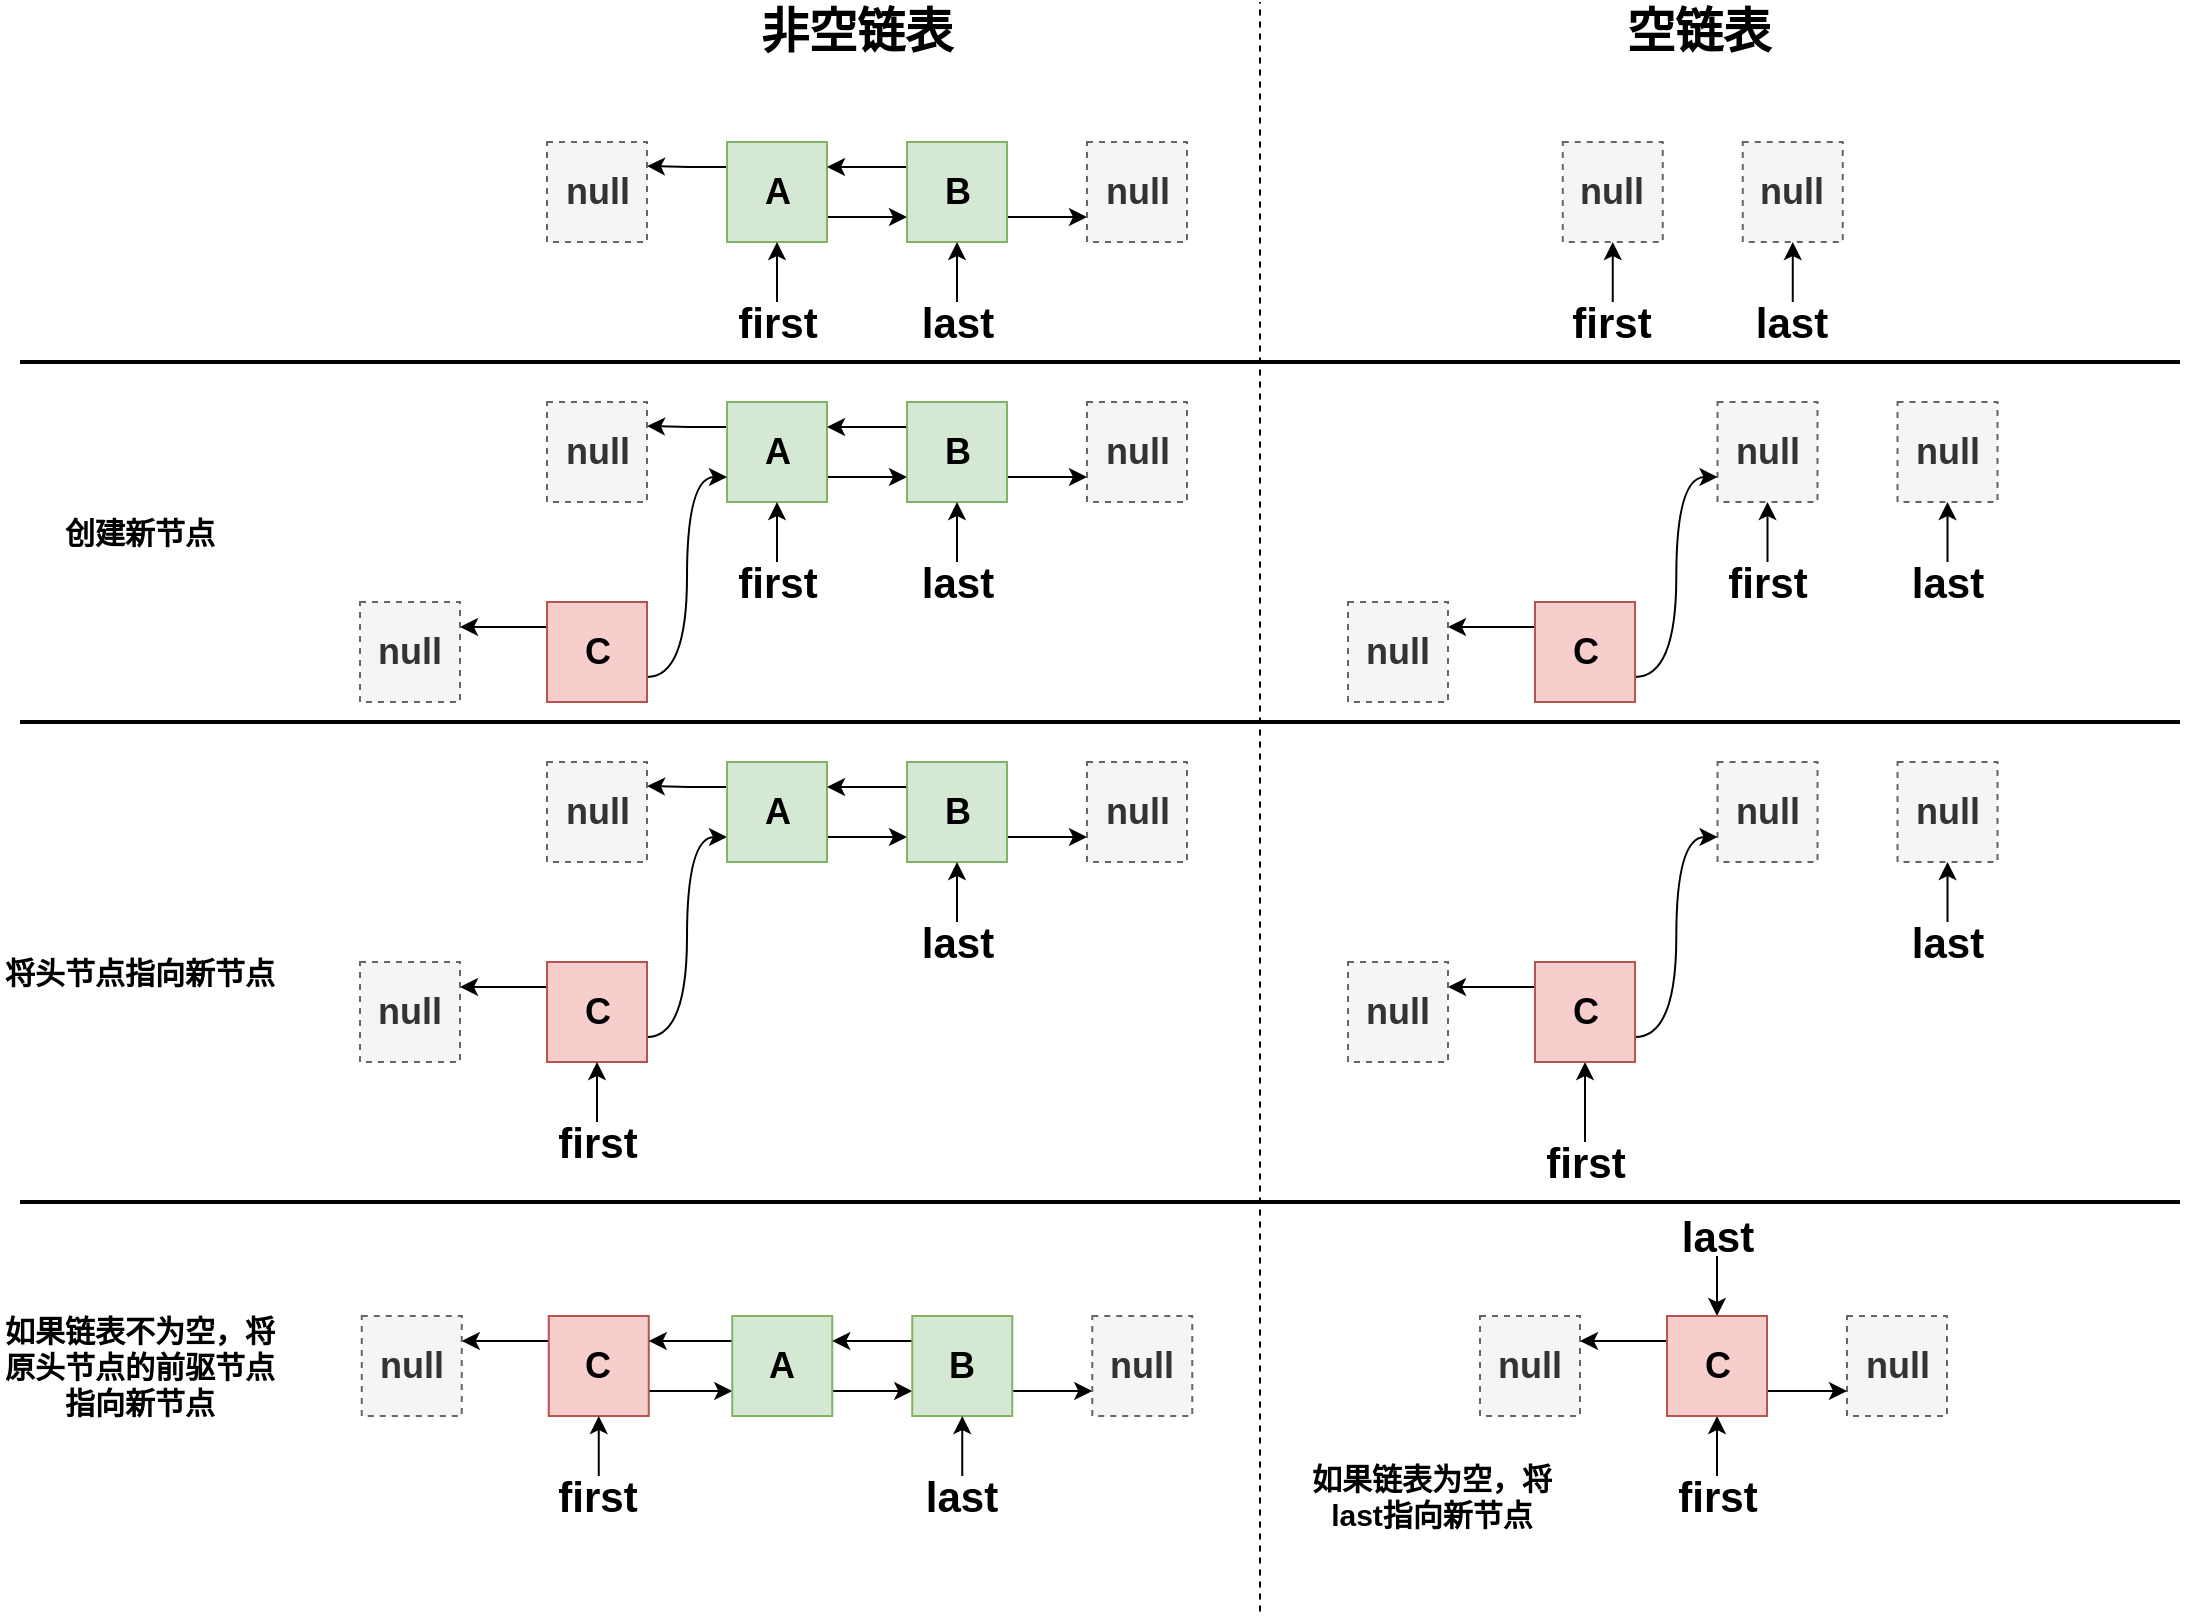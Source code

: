 <mxfile version="22.1.2" type="device">
  <diagram name="第 1 页" id="f4ysflZwD8AMnO3xdN1d">
    <mxGraphModel dx="2053" dy="1322" grid="1" gridSize="10" guides="1" tooltips="1" connect="1" arrows="1" fold="1" page="1" pageScale="1" pageWidth="491" pageHeight="413" math="0" shadow="0">
      <root>
        <mxCell id="0" />
        <mxCell id="1" parent="0" />
        <mxCell id="K98Bxn6t_sUbTKtrdi1Z-125" style="edgeStyle=orthogonalEdgeStyle;rounded=0;orthogonalLoop=1;jettySize=auto;html=1;exitX=0;exitY=0.25;exitDx=0;exitDy=0;entryX=1;entryY=0.5;entryDx=0;entryDy=0;" edge="1" parent="1" source="K98Bxn6t_sUbTKtrdi1Z-1">
          <mxGeometry relative="1" as="geometry">
            <mxPoint x="223.5" y="182" as="targetPoint" />
          </mxGeometry>
        </mxCell>
        <mxCell id="K98Bxn6t_sUbTKtrdi1Z-128" style="edgeStyle=orthogonalEdgeStyle;rounded=0;orthogonalLoop=1;jettySize=auto;html=1;exitX=1;exitY=0.75;exitDx=0;exitDy=0;entryX=0;entryY=0.75;entryDx=0;entryDy=0;" edge="1" parent="1" source="K98Bxn6t_sUbTKtrdi1Z-1" target="K98Bxn6t_sUbTKtrdi1Z-2">
          <mxGeometry relative="1" as="geometry" />
        </mxCell>
        <mxCell id="K98Bxn6t_sUbTKtrdi1Z-1" value="A" style="rounded=0;whiteSpace=wrap;html=1;fillColor=#d5e8d4;strokeColor=#82b366;fontSize=18;fontStyle=1" vertex="1" parent="1">
          <mxGeometry x="263.5" y="170" width="50" height="50" as="geometry" />
        </mxCell>
        <mxCell id="K98Bxn6t_sUbTKtrdi1Z-127" style="edgeStyle=orthogonalEdgeStyle;rounded=0;orthogonalLoop=1;jettySize=auto;html=1;exitX=0;exitY=0.25;exitDx=0;exitDy=0;entryX=1;entryY=0.25;entryDx=0;entryDy=0;" edge="1" parent="1" source="K98Bxn6t_sUbTKtrdi1Z-2" target="K98Bxn6t_sUbTKtrdi1Z-1">
          <mxGeometry relative="1" as="geometry" />
        </mxCell>
        <mxCell id="K98Bxn6t_sUbTKtrdi1Z-160" style="edgeStyle=orthogonalEdgeStyle;rounded=0;orthogonalLoop=1;jettySize=auto;html=1;exitX=1;exitY=0.75;exitDx=0;exitDy=0;entryX=0;entryY=0.75;entryDx=0;entryDy=0;" edge="1" parent="1" source="K98Bxn6t_sUbTKtrdi1Z-2" target="K98Bxn6t_sUbTKtrdi1Z-143">
          <mxGeometry relative="1" as="geometry" />
        </mxCell>
        <mxCell id="K98Bxn6t_sUbTKtrdi1Z-2" value="B" style="rounded=0;whiteSpace=wrap;html=1;fillColor=#d5e8d4;strokeColor=#82b366;fontStyle=1;fontSize=18;" vertex="1" parent="1">
          <mxGeometry x="353.5" y="170" width="50" height="50" as="geometry" />
        </mxCell>
        <mxCell id="K98Bxn6t_sUbTKtrdi1Z-104" style="edgeStyle=orthogonalEdgeStyle;rounded=0;orthogonalLoop=1;jettySize=auto;html=1;exitX=1;exitY=0.75;exitDx=0;exitDy=0;entryX=0;entryY=0.75;entryDx=0;entryDy=0;curved=1;" edge="1" parent="1" source="K98Bxn6t_sUbTKtrdi1Z-10" target="K98Bxn6t_sUbTKtrdi1Z-1">
          <mxGeometry relative="1" as="geometry" />
        </mxCell>
        <mxCell id="K98Bxn6t_sUbTKtrdi1Z-196" style="edgeStyle=orthogonalEdgeStyle;rounded=0;orthogonalLoop=1;jettySize=auto;html=1;exitX=0;exitY=0.25;exitDx=0;exitDy=0;entryX=1;entryY=0.25;entryDx=0;entryDy=0;" edge="1" parent="1" source="K98Bxn6t_sUbTKtrdi1Z-10" target="K98Bxn6t_sUbTKtrdi1Z-195">
          <mxGeometry relative="1" as="geometry" />
        </mxCell>
        <mxCell id="K98Bxn6t_sUbTKtrdi1Z-10" value="C" style="rounded=0;whiteSpace=wrap;html=1;fillColor=#f8cecc;strokeColor=#b85450;fontStyle=1;fontSize=18;" vertex="1" parent="1">
          <mxGeometry x="173.5" y="270" width="50" height="50" as="geometry" />
        </mxCell>
        <mxCell id="K98Bxn6t_sUbTKtrdi1Z-12" style="edgeStyle=orthogonalEdgeStyle;rounded=0;orthogonalLoop=1;jettySize=auto;html=1;exitX=0.5;exitY=0;exitDx=0;exitDy=0;entryX=0.5;entryY=1;entryDx=0;entryDy=0;" edge="1" parent="1" source="K98Bxn6t_sUbTKtrdi1Z-11" target="K98Bxn6t_sUbTKtrdi1Z-1">
          <mxGeometry relative="1" as="geometry" />
        </mxCell>
        <mxCell id="K98Bxn6t_sUbTKtrdi1Z-11" value="&lt;b&gt;first&lt;/b&gt;" style="text;html=1;strokeColor=none;fillColor=none;align=center;verticalAlign=middle;whiteSpace=wrap;rounded=0;fontSize=21;" vertex="1" parent="1">
          <mxGeometry x="268.5" y="250" width="40" height="20" as="geometry" />
        </mxCell>
        <mxCell id="K98Bxn6t_sUbTKtrdi1Z-15" style="edgeStyle=orthogonalEdgeStyle;rounded=0;orthogonalLoop=1;jettySize=auto;html=1;exitX=0.5;exitY=0;exitDx=0;exitDy=0;entryX=0.5;entryY=1;entryDx=0;entryDy=0;" edge="1" parent="1" source="K98Bxn6t_sUbTKtrdi1Z-14" target="K98Bxn6t_sUbTKtrdi1Z-2">
          <mxGeometry relative="1" as="geometry" />
        </mxCell>
        <mxCell id="K98Bxn6t_sUbTKtrdi1Z-14" value="&lt;b&gt;last&lt;/b&gt;" style="text;html=1;strokeColor=none;fillColor=none;align=center;verticalAlign=middle;whiteSpace=wrap;rounded=0;fontSize=21;" vertex="1" parent="1">
          <mxGeometry x="358.5" y="250" width="40" height="20" as="geometry" />
        </mxCell>
        <mxCell id="K98Bxn6t_sUbTKtrdi1Z-176" style="edgeStyle=orthogonalEdgeStyle;rounded=0;orthogonalLoop=1;jettySize=auto;html=1;exitX=1;exitY=0.75;exitDx=0;exitDy=0;entryX=0;entryY=0.75;entryDx=0;entryDy=0;curved=1;" edge="1" parent="1" source="K98Bxn6t_sUbTKtrdi1Z-62" target="K98Bxn6t_sUbTKtrdi1Z-165">
          <mxGeometry relative="1" as="geometry" />
        </mxCell>
        <mxCell id="K98Bxn6t_sUbTKtrdi1Z-198" style="edgeStyle=orthogonalEdgeStyle;rounded=0;orthogonalLoop=1;jettySize=auto;html=1;exitX=0;exitY=0.25;exitDx=0;exitDy=0;entryX=1;entryY=0.25;entryDx=0;entryDy=0;" edge="1" parent="1" source="K98Bxn6t_sUbTKtrdi1Z-62" target="K98Bxn6t_sUbTKtrdi1Z-197">
          <mxGeometry relative="1" as="geometry" />
        </mxCell>
        <mxCell id="K98Bxn6t_sUbTKtrdi1Z-62" value="C" style="rounded=0;whiteSpace=wrap;html=1;fillColor=#f8cecc;strokeColor=#b85450;fontStyle=1;fontSize=18;" vertex="1" parent="1">
          <mxGeometry x="173.5" y="450" width="50" height="50" as="geometry" />
        </mxCell>
        <mxCell id="K98Bxn6t_sUbTKtrdi1Z-69" style="edgeStyle=orthogonalEdgeStyle;rounded=0;orthogonalLoop=1;jettySize=auto;html=1;exitX=0.5;exitY=0;exitDx=0;exitDy=0;entryX=0.5;entryY=1;entryDx=0;entryDy=0;" edge="1" parent="1" source="K98Bxn6t_sUbTKtrdi1Z-64" target="K98Bxn6t_sUbTKtrdi1Z-62">
          <mxGeometry relative="1" as="geometry" />
        </mxCell>
        <mxCell id="K98Bxn6t_sUbTKtrdi1Z-64" value="&lt;b&gt;first&lt;/b&gt;" style="text;html=1;strokeColor=none;fillColor=none;align=center;verticalAlign=middle;whiteSpace=wrap;rounded=0;fontSize=21;" vertex="1" parent="1">
          <mxGeometry x="178.5" y="530" width="40" height="20" as="geometry" />
        </mxCell>
        <mxCell id="K98Bxn6t_sUbTKtrdi1Z-68" style="edgeStyle=orthogonalEdgeStyle;rounded=0;orthogonalLoop=1;jettySize=auto;html=1;exitX=0.5;exitY=1;exitDx=0;exitDy=0;" edge="1" parent="1">
          <mxGeometry relative="1" as="geometry">
            <mxPoint x="198.5" y="560" as="sourcePoint" />
            <mxPoint x="198.5" y="560" as="targetPoint" />
          </mxGeometry>
        </mxCell>
        <mxCell id="K98Bxn6t_sUbTKtrdi1Z-142" value="null" style="rounded=0;whiteSpace=wrap;html=1;fillColor=#f5f5f5;strokeColor=#666666;fontSize=18;fontStyle=1;dashed=1;fontColor=#333333;" vertex="1" parent="1">
          <mxGeometry x="173.5" y="170" width="50" height="50" as="geometry" />
        </mxCell>
        <mxCell id="K98Bxn6t_sUbTKtrdi1Z-143" value="null" style="rounded=0;whiteSpace=wrap;html=1;fillColor=#f5f5f5;strokeColor=#666666;fontSize=18;fontStyle=1;dashed=1;fontColor=#333333;" vertex="1" parent="1">
          <mxGeometry x="443.5" y="170" width="50" height="50" as="geometry" />
        </mxCell>
        <mxCell id="K98Bxn6t_sUbTKtrdi1Z-146" style="edgeStyle=orthogonalEdgeStyle;rounded=0;orthogonalLoop=1;jettySize=auto;html=1;exitX=0;exitY=0.25;exitDx=0;exitDy=0;entryX=1;entryY=0.5;entryDx=0;entryDy=0;" edge="1" parent="1" source="K98Bxn6t_sUbTKtrdi1Z-148">
          <mxGeometry relative="1" as="geometry">
            <mxPoint x="223.5" y="52" as="targetPoint" />
          </mxGeometry>
        </mxCell>
        <mxCell id="K98Bxn6t_sUbTKtrdi1Z-147" style="edgeStyle=orthogonalEdgeStyle;rounded=0;orthogonalLoop=1;jettySize=auto;html=1;exitX=1;exitY=0.75;exitDx=0;exitDy=0;entryX=0;entryY=0.75;entryDx=0;entryDy=0;" edge="1" parent="1" source="K98Bxn6t_sUbTKtrdi1Z-148" target="K98Bxn6t_sUbTKtrdi1Z-151">
          <mxGeometry relative="1" as="geometry" />
        </mxCell>
        <mxCell id="K98Bxn6t_sUbTKtrdi1Z-148" value="A" style="rounded=0;whiteSpace=wrap;html=1;fillColor=#d5e8d4;strokeColor=#82b366;fontSize=18;fontStyle=1" vertex="1" parent="1">
          <mxGeometry x="263.5" y="40" width="50" height="50" as="geometry" />
        </mxCell>
        <mxCell id="K98Bxn6t_sUbTKtrdi1Z-149" style="edgeStyle=orthogonalEdgeStyle;rounded=0;orthogonalLoop=1;jettySize=auto;html=1;exitX=0;exitY=0.25;exitDx=0;exitDy=0;entryX=1;entryY=0.25;entryDx=0;entryDy=0;" edge="1" parent="1" source="K98Bxn6t_sUbTKtrdi1Z-151" target="K98Bxn6t_sUbTKtrdi1Z-148">
          <mxGeometry relative="1" as="geometry" />
        </mxCell>
        <mxCell id="K98Bxn6t_sUbTKtrdi1Z-161" style="edgeStyle=orthogonalEdgeStyle;rounded=0;orthogonalLoop=1;jettySize=auto;html=1;exitX=1;exitY=0.75;exitDx=0;exitDy=0;entryX=0;entryY=0.75;entryDx=0;entryDy=0;" edge="1" parent="1" source="K98Bxn6t_sUbTKtrdi1Z-151" target="K98Bxn6t_sUbTKtrdi1Z-158">
          <mxGeometry relative="1" as="geometry" />
        </mxCell>
        <mxCell id="K98Bxn6t_sUbTKtrdi1Z-151" value="B" style="rounded=0;whiteSpace=wrap;html=1;fillColor=#d5e8d4;strokeColor=#82b366;fontStyle=1;fontSize=18;" vertex="1" parent="1">
          <mxGeometry x="353.5" y="40" width="50" height="50" as="geometry" />
        </mxCell>
        <mxCell id="K98Bxn6t_sUbTKtrdi1Z-152" style="edgeStyle=orthogonalEdgeStyle;rounded=0;orthogonalLoop=1;jettySize=auto;html=1;exitX=0.5;exitY=0;exitDx=0;exitDy=0;entryX=0.5;entryY=1;entryDx=0;entryDy=0;" edge="1" parent="1" source="K98Bxn6t_sUbTKtrdi1Z-153" target="K98Bxn6t_sUbTKtrdi1Z-148">
          <mxGeometry relative="1" as="geometry" />
        </mxCell>
        <mxCell id="K98Bxn6t_sUbTKtrdi1Z-153" value="&lt;b&gt;first&lt;/b&gt;" style="text;html=1;strokeColor=none;fillColor=none;align=center;verticalAlign=middle;whiteSpace=wrap;rounded=0;fontSize=21;" vertex="1" parent="1">
          <mxGeometry x="268.5" y="120" width="40" height="20" as="geometry" />
        </mxCell>
        <mxCell id="K98Bxn6t_sUbTKtrdi1Z-154" style="edgeStyle=orthogonalEdgeStyle;rounded=0;orthogonalLoop=1;jettySize=auto;html=1;exitX=0.5;exitY=0;exitDx=0;exitDy=0;entryX=0.5;entryY=1;entryDx=0;entryDy=0;" edge="1" parent="1" source="K98Bxn6t_sUbTKtrdi1Z-155" target="K98Bxn6t_sUbTKtrdi1Z-151">
          <mxGeometry relative="1" as="geometry" />
        </mxCell>
        <mxCell id="K98Bxn6t_sUbTKtrdi1Z-155" value="&lt;b&gt;last&lt;/b&gt;" style="text;html=1;strokeColor=none;fillColor=none;align=center;verticalAlign=middle;whiteSpace=wrap;rounded=0;fontSize=21;" vertex="1" parent="1">
          <mxGeometry x="358.5" y="120" width="40" height="20" as="geometry" />
        </mxCell>
        <mxCell id="K98Bxn6t_sUbTKtrdi1Z-156" value="null" style="rounded=0;whiteSpace=wrap;html=1;fillColor=#f5f5f5;strokeColor=#666666;fontSize=18;fontStyle=1;dashed=1;fontColor=#333333;" vertex="1" parent="1">
          <mxGeometry x="173.5" y="40" width="50" height="50" as="geometry" />
        </mxCell>
        <mxCell id="K98Bxn6t_sUbTKtrdi1Z-158" value="null" style="rounded=0;whiteSpace=wrap;html=1;fillColor=#f5f5f5;strokeColor=#666666;fontSize=18;fontStyle=1;dashed=1;fontColor=#333333;" vertex="1" parent="1">
          <mxGeometry x="443.5" y="40" width="50" height="50" as="geometry" />
        </mxCell>
        <mxCell id="K98Bxn6t_sUbTKtrdi1Z-163" style="edgeStyle=orthogonalEdgeStyle;rounded=0;orthogonalLoop=1;jettySize=auto;html=1;exitX=0;exitY=0.25;exitDx=0;exitDy=0;entryX=1;entryY=0.5;entryDx=0;entryDy=0;" edge="1" parent="1" source="K98Bxn6t_sUbTKtrdi1Z-165">
          <mxGeometry relative="1" as="geometry">
            <mxPoint x="223.5" y="362" as="targetPoint" />
          </mxGeometry>
        </mxCell>
        <mxCell id="K98Bxn6t_sUbTKtrdi1Z-164" style="edgeStyle=orthogonalEdgeStyle;rounded=0;orthogonalLoop=1;jettySize=auto;html=1;exitX=1;exitY=0.75;exitDx=0;exitDy=0;entryX=0;entryY=0.75;entryDx=0;entryDy=0;" edge="1" parent="1" source="K98Bxn6t_sUbTKtrdi1Z-165" target="K98Bxn6t_sUbTKtrdi1Z-168">
          <mxGeometry relative="1" as="geometry" />
        </mxCell>
        <mxCell id="K98Bxn6t_sUbTKtrdi1Z-165" value="A" style="rounded=0;whiteSpace=wrap;html=1;fillColor=#d5e8d4;strokeColor=#82b366;fontSize=18;fontStyle=1" vertex="1" parent="1">
          <mxGeometry x="263.5" y="350" width="50" height="50" as="geometry" />
        </mxCell>
        <mxCell id="K98Bxn6t_sUbTKtrdi1Z-166" style="edgeStyle=orthogonalEdgeStyle;rounded=0;orthogonalLoop=1;jettySize=auto;html=1;exitX=0;exitY=0.25;exitDx=0;exitDy=0;entryX=1;entryY=0.25;entryDx=0;entryDy=0;" edge="1" parent="1" source="K98Bxn6t_sUbTKtrdi1Z-168" target="K98Bxn6t_sUbTKtrdi1Z-165">
          <mxGeometry relative="1" as="geometry" />
        </mxCell>
        <mxCell id="K98Bxn6t_sUbTKtrdi1Z-167" style="edgeStyle=orthogonalEdgeStyle;rounded=0;orthogonalLoop=1;jettySize=auto;html=1;exitX=1;exitY=0.75;exitDx=0;exitDy=0;entryX=0;entryY=0.75;entryDx=0;entryDy=0;" edge="1" parent="1" source="K98Bxn6t_sUbTKtrdi1Z-168" target="K98Bxn6t_sUbTKtrdi1Z-175">
          <mxGeometry relative="1" as="geometry" />
        </mxCell>
        <mxCell id="K98Bxn6t_sUbTKtrdi1Z-168" value="B" style="rounded=0;whiteSpace=wrap;html=1;fillColor=#d5e8d4;strokeColor=#82b366;fontStyle=1;fontSize=18;" vertex="1" parent="1">
          <mxGeometry x="353.5" y="350" width="50" height="50" as="geometry" />
        </mxCell>
        <mxCell id="K98Bxn6t_sUbTKtrdi1Z-171" style="edgeStyle=orthogonalEdgeStyle;rounded=0;orthogonalLoop=1;jettySize=auto;html=1;exitX=0.5;exitY=0;exitDx=0;exitDy=0;entryX=0.5;entryY=1;entryDx=0;entryDy=0;" edge="1" parent="1" source="K98Bxn6t_sUbTKtrdi1Z-172" target="K98Bxn6t_sUbTKtrdi1Z-168">
          <mxGeometry relative="1" as="geometry" />
        </mxCell>
        <mxCell id="K98Bxn6t_sUbTKtrdi1Z-172" value="&lt;b&gt;last&lt;/b&gt;" style="text;html=1;strokeColor=none;fillColor=none;align=center;verticalAlign=middle;whiteSpace=wrap;rounded=0;fontSize=21;" vertex="1" parent="1">
          <mxGeometry x="358.5" y="430" width="40" height="20" as="geometry" />
        </mxCell>
        <mxCell id="K98Bxn6t_sUbTKtrdi1Z-173" value="null" style="rounded=0;whiteSpace=wrap;html=1;fillColor=#f5f5f5;strokeColor=#666666;fontSize=18;fontStyle=1;dashed=1;fontColor=#333333;" vertex="1" parent="1">
          <mxGeometry x="173.5" y="350" width="50" height="50" as="geometry" />
        </mxCell>
        <mxCell id="K98Bxn6t_sUbTKtrdi1Z-175" value="null" style="rounded=0;whiteSpace=wrap;html=1;fillColor=#f5f5f5;strokeColor=#666666;fontSize=18;fontStyle=1;dashed=1;fontColor=#333333;" vertex="1" parent="1">
          <mxGeometry x="443.5" y="350" width="50" height="50" as="geometry" />
        </mxCell>
        <mxCell id="K98Bxn6t_sUbTKtrdi1Z-195" value="null" style="rounded=0;whiteSpace=wrap;html=1;fillColor=#f5f5f5;strokeColor=#666666;fontSize=18;fontStyle=1;dashed=1;fontColor=#333333;" vertex="1" parent="1">
          <mxGeometry x="80" y="270" width="50" height="50" as="geometry" />
        </mxCell>
        <mxCell id="K98Bxn6t_sUbTKtrdi1Z-197" value="null" style="rounded=0;whiteSpace=wrap;html=1;fillColor=#f5f5f5;strokeColor=#666666;fontSize=18;fontStyle=1;dashed=1;fontColor=#333333;" vertex="1" parent="1">
          <mxGeometry x="80" y="450" width="50" height="50" as="geometry" />
        </mxCell>
        <mxCell id="K98Bxn6t_sUbTKtrdi1Z-199" style="edgeStyle=orthogonalEdgeStyle;rounded=0;orthogonalLoop=1;jettySize=auto;html=1;exitX=1;exitY=0.75;exitDx=0;exitDy=0;entryX=0;entryY=0.75;entryDx=0;entryDy=0;curved=1;" edge="1" parent="1" source="K98Bxn6t_sUbTKtrdi1Z-201" target="K98Bxn6t_sUbTKtrdi1Z-207">
          <mxGeometry relative="1" as="geometry" />
        </mxCell>
        <mxCell id="K98Bxn6t_sUbTKtrdi1Z-200" style="edgeStyle=orthogonalEdgeStyle;rounded=0;orthogonalLoop=1;jettySize=auto;html=1;exitX=0;exitY=0.25;exitDx=0;exitDy=0;entryX=1;entryY=0.25;entryDx=0;entryDy=0;" edge="1" parent="1" source="K98Bxn6t_sUbTKtrdi1Z-201" target="K98Bxn6t_sUbTKtrdi1Z-216">
          <mxGeometry relative="1" as="geometry" />
        </mxCell>
        <mxCell id="K98Bxn6t_sUbTKtrdi1Z-201" value="C" style="rounded=0;whiteSpace=wrap;html=1;fillColor=#f8cecc;strokeColor=#b85450;fontStyle=1;fontSize=18;" vertex="1" parent="1">
          <mxGeometry x="174.38" y="627" width="50" height="50" as="geometry" />
        </mxCell>
        <mxCell id="K98Bxn6t_sUbTKtrdi1Z-202" style="edgeStyle=orthogonalEdgeStyle;rounded=0;orthogonalLoop=1;jettySize=auto;html=1;exitX=0.5;exitY=0;exitDx=0;exitDy=0;entryX=0.5;entryY=1;entryDx=0;entryDy=0;" edge="1" parent="1" source="K98Bxn6t_sUbTKtrdi1Z-203" target="K98Bxn6t_sUbTKtrdi1Z-201">
          <mxGeometry relative="1" as="geometry" />
        </mxCell>
        <mxCell id="K98Bxn6t_sUbTKtrdi1Z-203" value="&lt;b&gt;first&lt;/b&gt;" style="text;html=1;strokeColor=none;fillColor=none;align=center;verticalAlign=middle;whiteSpace=wrap;rounded=0;fontSize=21;" vertex="1" parent="1">
          <mxGeometry x="179.38" y="707" width="40" height="20" as="geometry" />
        </mxCell>
        <mxCell id="K98Bxn6t_sUbTKtrdi1Z-204" style="edgeStyle=orthogonalEdgeStyle;rounded=0;orthogonalLoop=1;jettySize=auto;html=1;exitX=0.5;exitY=1;exitDx=0;exitDy=0;" edge="1" parent="1">
          <mxGeometry relative="1" as="geometry">
            <mxPoint x="199.38" y="737" as="sourcePoint" />
            <mxPoint x="199.38" y="737" as="targetPoint" />
          </mxGeometry>
        </mxCell>
        <mxCell id="K98Bxn6t_sUbTKtrdi1Z-206" style="edgeStyle=orthogonalEdgeStyle;rounded=0;orthogonalLoop=1;jettySize=auto;html=1;exitX=1;exitY=0.75;exitDx=0;exitDy=0;entryX=0;entryY=0.75;entryDx=0;entryDy=0;" edge="1" parent="1" source="K98Bxn6t_sUbTKtrdi1Z-207" target="K98Bxn6t_sUbTKtrdi1Z-210">
          <mxGeometry relative="1" as="geometry" />
        </mxCell>
        <mxCell id="K98Bxn6t_sUbTKtrdi1Z-217" style="edgeStyle=orthogonalEdgeStyle;rounded=0;orthogonalLoop=1;jettySize=auto;html=1;exitX=0;exitY=0.25;exitDx=0;exitDy=0;entryX=1;entryY=0.25;entryDx=0;entryDy=0;" edge="1" parent="1" source="K98Bxn6t_sUbTKtrdi1Z-207" target="K98Bxn6t_sUbTKtrdi1Z-201">
          <mxGeometry relative="1" as="geometry" />
        </mxCell>
        <mxCell id="K98Bxn6t_sUbTKtrdi1Z-207" value="A" style="rounded=0;whiteSpace=wrap;html=1;fillColor=#d5e8d4;strokeColor=#82b366;fontSize=18;fontStyle=1" vertex="1" parent="1">
          <mxGeometry x="266.13" y="627" width="50" height="50" as="geometry" />
        </mxCell>
        <mxCell id="K98Bxn6t_sUbTKtrdi1Z-208" style="edgeStyle=orthogonalEdgeStyle;rounded=0;orthogonalLoop=1;jettySize=auto;html=1;exitX=0;exitY=0.25;exitDx=0;exitDy=0;entryX=1;entryY=0.25;entryDx=0;entryDy=0;" edge="1" parent="1" source="K98Bxn6t_sUbTKtrdi1Z-210" target="K98Bxn6t_sUbTKtrdi1Z-207">
          <mxGeometry relative="1" as="geometry" />
        </mxCell>
        <mxCell id="K98Bxn6t_sUbTKtrdi1Z-209" style="edgeStyle=orthogonalEdgeStyle;rounded=0;orthogonalLoop=1;jettySize=auto;html=1;exitX=1;exitY=0.75;exitDx=0;exitDy=0;entryX=0;entryY=0.75;entryDx=0;entryDy=0;" edge="1" parent="1" source="K98Bxn6t_sUbTKtrdi1Z-210" target="K98Bxn6t_sUbTKtrdi1Z-215">
          <mxGeometry relative="1" as="geometry" />
        </mxCell>
        <mxCell id="K98Bxn6t_sUbTKtrdi1Z-210" value="B" style="rounded=0;whiteSpace=wrap;html=1;fillColor=#d5e8d4;strokeColor=#82b366;fontStyle=1;fontSize=18;" vertex="1" parent="1">
          <mxGeometry x="356.13" y="627" width="50" height="50" as="geometry" />
        </mxCell>
        <mxCell id="K98Bxn6t_sUbTKtrdi1Z-211" style="edgeStyle=orthogonalEdgeStyle;rounded=0;orthogonalLoop=1;jettySize=auto;html=1;exitX=0.5;exitY=0;exitDx=0;exitDy=0;entryX=0.5;entryY=1;entryDx=0;entryDy=0;" edge="1" parent="1" source="K98Bxn6t_sUbTKtrdi1Z-212" target="K98Bxn6t_sUbTKtrdi1Z-210">
          <mxGeometry relative="1" as="geometry" />
        </mxCell>
        <mxCell id="K98Bxn6t_sUbTKtrdi1Z-212" value="&lt;b&gt;last&lt;/b&gt;" style="text;html=1;strokeColor=none;fillColor=none;align=center;verticalAlign=middle;whiteSpace=wrap;rounded=0;fontSize=21;" vertex="1" parent="1">
          <mxGeometry x="361.13" y="707" width="40" height="20" as="geometry" />
        </mxCell>
        <mxCell id="K98Bxn6t_sUbTKtrdi1Z-215" value="null" style="rounded=0;whiteSpace=wrap;html=1;fillColor=#f5f5f5;strokeColor=#666666;fontSize=18;fontStyle=1;dashed=1;fontColor=#333333;" vertex="1" parent="1">
          <mxGeometry x="446.13" y="627" width="50" height="50" as="geometry" />
        </mxCell>
        <mxCell id="K98Bxn6t_sUbTKtrdi1Z-216" value="null" style="rounded=0;whiteSpace=wrap;html=1;fillColor=#f5f5f5;strokeColor=#666666;fontSize=18;fontStyle=1;dashed=1;fontColor=#333333;" vertex="1" parent="1">
          <mxGeometry x="80.88" y="627" width="50" height="50" as="geometry" />
        </mxCell>
        <mxCell id="K98Bxn6t_sUbTKtrdi1Z-224" style="edgeStyle=orthogonalEdgeStyle;rounded=0;orthogonalLoop=1;jettySize=auto;html=1;exitX=0.5;exitY=0;exitDx=0;exitDy=0;entryX=0.5;entryY=1;entryDx=0;entryDy=0;" edge="1" parent="1" source="K98Bxn6t_sUbTKtrdi1Z-225">
          <mxGeometry relative="1" as="geometry">
            <mxPoint x="706.38" y="90" as="targetPoint" />
          </mxGeometry>
        </mxCell>
        <mxCell id="K98Bxn6t_sUbTKtrdi1Z-225" value="&lt;b&gt;first&lt;/b&gt;" style="text;html=1;strokeColor=none;fillColor=none;align=center;verticalAlign=middle;whiteSpace=wrap;rounded=0;fontSize=21;" vertex="1" parent="1">
          <mxGeometry x="686.38" y="120" width="40" height="20" as="geometry" />
        </mxCell>
        <mxCell id="K98Bxn6t_sUbTKtrdi1Z-226" style="edgeStyle=orthogonalEdgeStyle;rounded=0;orthogonalLoop=1;jettySize=auto;html=1;exitX=0.5;exitY=0;exitDx=0;exitDy=0;entryX=0.5;entryY=1;entryDx=0;entryDy=0;" edge="1" parent="1" source="K98Bxn6t_sUbTKtrdi1Z-227">
          <mxGeometry relative="1" as="geometry">
            <mxPoint x="796.38" y="90" as="targetPoint" />
          </mxGeometry>
        </mxCell>
        <mxCell id="K98Bxn6t_sUbTKtrdi1Z-227" value="&lt;b&gt;last&lt;/b&gt;" style="text;html=1;strokeColor=none;fillColor=none;align=center;verticalAlign=middle;whiteSpace=wrap;rounded=0;fontSize=21;" vertex="1" parent="1">
          <mxGeometry x="776.38" y="120" width="40" height="20" as="geometry" />
        </mxCell>
        <mxCell id="K98Bxn6t_sUbTKtrdi1Z-228" value="null" style="rounded=0;whiteSpace=wrap;html=1;fillColor=#f5f5f5;strokeColor=#666666;fontSize=18;fontStyle=1;dashed=1;fontColor=#333333;" vertex="1" parent="1">
          <mxGeometry x="681.38" y="40" width="50" height="50" as="geometry" />
        </mxCell>
        <mxCell id="K98Bxn6t_sUbTKtrdi1Z-230" value="null" style="rounded=0;whiteSpace=wrap;html=1;fillColor=#f5f5f5;strokeColor=#666666;fontSize=18;fontStyle=1;dashed=1;fontColor=#333333;" vertex="1" parent="1">
          <mxGeometry x="771.38" y="40" width="50" height="50" as="geometry" />
        </mxCell>
        <mxCell id="K98Bxn6t_sUbTKtrdi1Z-231" style="edgeStyle=orthogonalEdgeStyle;rounded=0;orthogonalLoop=1;jettySize=auto;html=1;exitX=0.5;exitY=0;exitDx=0;exitDy=0;entryX=0.5;entryY=1;entryDx=0;entryDy=0;" edge="1" parent="1" source="K98Bxn6t_sUbTKtrdi1Z-232">
          <mxGeometry relative="1" as="geometry">
            <mxPoint x="783.75" y="220" as="targetPoint" />
          </mxGeometry>
        </mxCell>
        <mxCell id="K98Bxn6t_sUbTKtrdi1Z-232" value="&lt;b&gt;first&lt;/b&gt;" style="text;html=1;strokeColor=none;fillColor=none;align=center;verticalAlign=middle;whiteSpace=wrap;rounded=0;fontSize=21;" vertex="1" parent="1">
          <mxGeometry x="763.75" y="250" width="40" height="20" as="geometry" />
        </mxCell>
        <mxCell id="K98Bxn6t_sUbTKtrdi1Z-233" style="edgeStyle=orthogonalEdgeStyle;rounded=0;orthogonalLoop=1;jettySize=auto;html=1;exitX=0.5;exitY=0;exitDx=0;exitDy=0;entryX=0.5;entryY=1;entryDx=0;entryDy=0;" edge="1" parent="1" source="K98Bxn6t_sUbTKtrdi1Z-234">
          <mxGeometry relative="1" as="geometry">
            <mxPoint x="873.75" y="220" as="targetPoint" />
          </mxGeometry>
        </mxCell>
        <mxCell id="K98Bxn6t_sUbTKtrdi1Z-234" value="&lt;b&gt;last&lt;/b&gt;" style="text;html=1;strokeColor=none;fillColor=none;align=center;verticalAlign=middle;whiteSpace=wrap;rounded=0;fontSize=21;" vertex="1" parent="1">
          <mxGeometry x="853.75" y="250" width="40" height="20" as="geometry" />
        </mxCell>
        <mxCell id="K98Bxn6t_sUbTKtrdi1Z-235" value="null" style="rounded=0;whiteSpace=wrap;html=1;fillColor=#f5f5f5;strokeColor=#666666;fontSize=18;fontStyle=1;dashed=1;fontColor=#333333;" vertex="1" parent="1">
          <mxGeometry x="758.75" y="170" width="50" height="50" as="geometry" />
        </mxCell>
        <mxCell id="K98Bxn6t_sUbTKtrdi1Z-236" value="null" style="rounded=0;whiteSpace=wrap;html=1;fillColor=#f5f5f5;strokeColor=#666666;fontSize=18;fontStyle=1;dashed=1;fontColor=#333333;" vertex="1" parent="1">
          <mxGeometry x="848.75" y="170" width="50" height="50" as="geometry" />
        </mxCell>
        <mxCell id="K98Bxn6t_sUbTKtrdi1Z-237" style="edgeStyle=orthogonalEdgeStyle;rounded=0;orthogonalLoop=1;jettySize=auto;html=1;exitX=0;exitY=0.25;exitDx=0;exitDy=0;entryX=1;entryY=0.25;entryDx=0;entryDy=0;" edge="1" parent="1" source="K98Bxn6t_sUbTKtrdi1Z-238" target="K98Bxn6t_sUbTKtrdi1Z-239">
          <mxGeometry relative="1" as="geometry" />
        </mxCell>
        <mxCell id="K98Bxn6t_sUbTKtrdi1Z-240" style="edgeStyle=orthogonalEdgeStyle;rounded=0;orthogonalLoop=1;jettySize=auto;html=1;exitX=1;exitY=0.75;exitDx=0;exitDy=0;entryX=0;entryY=0.75;entryDx=0;entryDy=0;curved=1;" edge="1" parent="1" source="K98Bxn6t_sUbTKtrdi1Z-238" target="K98Bxn6t_sUbTKtrdi1Z-235">
          <mxGeometry relative="1" as="geometry" />
        </mxCell>
        <mxCell id="K98Bxn6t_sUbTKtrdi1Z-238" value="C" style="rounded=0;whiteSpace=wrap;html=1;fillColor=#f8cecc;strokeColor=#b85450;fontStyle=1;fontSize=18;" vertex="1" parent="1">
          <mxGeometry x="667.5" y="270" width="50" height="50" as="geometry" />
        </mxCell>
        <mxCell id="K98Bxn6t_sUbTKtrdi1Z-239" value="null" style="rounded=0;whiteSpace=wrap;html=1;fillColor=#f5f5f5;strokeColor=#666666;fontSize=18;fontStyle=1;dashed=1;fontColor=#333333;" vertex="1" parent="1">
          <mxGeometry x="574" y="270" width="50" height="50" as="geometry" />
        </mxCell>
        <mxCell id="K98Bxn6t_sUbTKtrdi1Z-251" style="edgeStyle=orthogonalEdgeStyle;rounded=0;orthogonalLoop=1;jettySize=auto;html=1;exitX=0.5;exitY=0;exitDx=0;exitDy=0;entryX=0.5;entryY=1;entryDx=0;entryDy=0;" edge="1" parent="1" source="K98Bxn6t_sUbTKtrdi1Z-242" target="K98Bxn6t_sUbTKtrdi1Z-249">
          <mxGeometry relative="1" as="geometry" />
        </mxCell>
        <mxCell id="K98Bxn6t_sUbTKtrdi1Z-242" value="&lt;b&gt;first&lt;/b&gt;" style="text;html=1;strokeColor=none;fillColor=none;align=center;verticalAlign=middle;whiteSpace=wrap;rounded=0;fontSize=21;" vertex="1" parent="1">
          <mxGeometry x="672.51" y="540" width="40" height="20" as="geometry" />
        </mxCell>
        <mxCell id="K98Bxn6t_sUbTKtrdi1Z-243" style="edgeStyle=orthogonalEdgeStyle;rounded=0;orthogonalLoop=1;jettySize=auto;html=1;exitX=0.5;exitY=0;exitDx=0;exitDy=0;entryX=0.5;entryY=1;entryDx=0;entryDy=0;" edge="1" parent="1" source="K98Bxn6t_sUbTKtrdi1Z-244">
          <mxGeometry relative="1" as="geometry">
            <mxPoint x="873.76" y="400" as="targetPoint" />
          </mxGeometry>
        </mxCell>
        <mxCell id="K98Bxn6t_sUbTKtrdi1Z-244" value="&lt;b&gt;last&lt;/b&gt;" style="text;html=1;strokeColor=none;fillColor=none;align=center;verticalAlign=middle;whiteSpace=wrap;rounded=0;fontSize=21;" vertex="1" parent="1">
          <mxGeometry x="853.76" y="430" width="40" height="20" as="geometry" />
        </mxCell>
        <mxCell id="K98Bxn6t_sUbTKtrdi1Z-245" value="null" style="rounded=0;whiteSpace=wrap;html=1;fillColor=#f5f5f5;strokeColor=#666666;fontSize=18;fontStyle=1;dashed=1;fontColor=#333333;" vertex="1" parent="1">
          <mxGeometry x="758.76" y="350" width="50" height="50" as="geometry" />
        </mxCell>
        <mxCell id="K98Bxn6t_sUbTKtrdi1Z-246" value="null" style="rounded=0;whiteSpace=wrap;html=1;fillColor=#f5f5f5;strokeColor=#666666;fontSize=18;fontStyle=1;dashed=1;fontColor=#333333;" vertex="1" parent="1">
          <mxGeometry x="848.76" y="350" width="50" height="50" as="geometry" />
        </mxCell>
        <mxCell id="K98Bxn6t_sUbTKtrdi1Z-247" style="edgeStyle=orthogonalEdgeStyle;rounded=0;orthogonalLoop=1;jettySize=auto;html=1;exitX=0;exitY=0.25;exitDx=0;exitDy=0;entryX=1;entryY=0.25;entryDx=0;entryDy=0;" edge="1" parent="1" source="K98Bxn6t_sUbTKtrdi1Z-249" target="K98Bxn6t_sUbTKtrdi1Z-250">
          <mxGeometry relative="1" as="geometry" />
        </mxCell>
        <mxCell id="K98Bxn6t_sUbTKtrdi1Z-248" style="edgeStyle=orthogonalEdgeStyle;rounded=0;orthogonalLoop=1;jettySize=auto;html=1;exitX=1;exitY=0.75;exitDx=0;exitDy=0;entryX=0;entryY=0.75;entryDx=0;entryDy=0;curved=1;" edge="1" parent="1" source="K98Bxn6t_sUbTKtrdi1Z-249" target="K98Bxn6t_sUbTKtrdi1Z-245">
          <mxGeometry relative="1" as="geometry" />
        </mxCell>
        <mxCell id="K98Bxn6t_sUbTKtrdi1Z-249" value="C" style="rounded=0;whiteSpace=wrap;html=1;fillColor=#f8cecc;strokeColor=#b85450;fontStyle=1;fontSize=18;" vertex="1" parent="1">
          <mxGeometry x="667.51" y="450" width="50" height="50" as="geometry" />
        </mxCell>
        <mxCell id="K98Bxn6t_sUbTKtrdi1Z-250" value="null" style="rounded=0;whiteSpace=wrap;html=1;fillColor=#f5f5f5;strokeColor=#666666;fontSize=18;fontStyle=1;dashed=1;fontColor=#333333;" vertex="1" parent="1">
          <mxGeometry x="574.01" y="450" width="50" height="50" as="geometry" />
        </mxCell>
        <mxCell id="K98Bxn6t_sUbTKtrdi1Z-252" style="edgeStyle=orthogonalEdgeStyle;rounded=0;orthogonalLoop=1;jettySize=auto;html=1;exitX=0.5;exitY=0;exitDx=0;exitDy=0;entryX=0.5;entryY=1;entryDx=0;entryDy=0;" edge="1" parent="1" source="K98Bxn6t_sUbTKtrdi1Z-253" target="K98Bxn6t_sUbTKtrdi1Z-260">
          <mxGeometry relative="1" as="geometry" />
        </mxCell>
        <mxCell id="K98Bxn6t_sUbTKtrdi1Z-253" value="&lt;b&gt;first&lt;/b&gt;" style="text;html=1;strokeColor=none;fillColor=none;align=center;verticalAlign=middle;whiteSpace=wrap;rounded=0;fontSize=21;" vertex="1" parent="1">
          <mxGeometry x="738.5" y="707" width="40" height="20" as="geometry" />
        </mxCell>
        <mxCell id="K98Bxn6t_sUbTKtrdi1Z-263" style="edgeStyle=orthogonalEdgeStyle;rounded=0;orthogonalLoop=1;jettySize=auto;html=1;exitX=0.5;exitY=1;exitDx=0;exitDy=0;entryX=0.5;entryY=0;entryDx=0;entryDy=0;" edge="1" parent="1" source="K98Bxn6t_sUbTKtrdi1Z-255" target="K98Bxn6t_sUbTKtrdi1Z-260">
          <mxGeometry relative="1" as="geometry" />
        </mxCell>
        <mxCell id="K98Bxn6t_sUbTKtrdi1Z-255" value="&lt;b&gt;last&lt;/b&gt;" style="text;html=1;strokeColor=none;fillColor=none;align=center;verticalAlign=middle;whiteSpace=wrap;rounded=0;fontSize=21;" vertex="1" parent="1">
          <mxGeometry x="738.5" y="577" width="40" height="20" as="geometry" />
        </mxCell>
        <mxCell id="K98Bxn6t_sUbTKtrdi1Z-257" value="null" style="rounded=0;whiteSpace=wrap;html=1;fillColor=#f5f5f5;strokeColor=#666666;fontSize=18;fontStyle=1;dashed=1;fontColor=#333333;" vertex="1" parent="1">
          <mxGeometry x="823.5" y="627" width="50" height="50" as="geometry" />
        </mxCell>
        <mxCell id="K98Bxn6t_sUbTKtrdi1Z-258" style="edgeStyle=orthogonalEdgeStyle;rounded=0;orthogonalLoop=1;jettySize=auto;html=1;exitX=0;exitY=0.25;exitDx=0;exitDy=0;entryX=1;entryY=0.25;entryDx=0;entryDy=0;" edge="1" parent="1" source="K98Bxn6t_sUbTKtrdi1Z-260" target="K98Bxn6t_sUbTKtrdi1Z-261">
          <mxGeometry relative="1" as="geometry" />
        </mxCell>
        <mxCell id="K98Bxn6t_sUbTKtrdi1Z-262" style="edgeStyle=orthogonalEdgeStyle;rounded=0;orthogonalLoop=1;jettySize=auto;html=1;exitX=1;exitY=0.75;exitDx=0;exitDy=0;entryX=0;entryY=0.75;entryDx=0;entryDy=0;" edge="1" parent="1" source="K98Bxn6t_sUbTKtrdi1Z-260" target="K98Bxn6t_sUbTKtrdi1Z-257">
          <mxGeometry relative="1" as="geometry" />
        </mxCell>
        <mxCell id="K98Bxn6t_sUbTKtrdi1Z-260" value="C" style="rounded=0;whiteSpace=wrap;html=1;fillColor=#f8cecc;strokeColor=#b85450;fontStyle=1;fontSize=18;" vertex="1" parent="1">
          <mxGeometry x="733.5" y="627" width="50" height="50" as="geometry" />
        </mxCell>
        <mxCell id="K98Bxn6t_sUbTKtrdi1Z-261" value="null" style="rounded=0;whiteSpace=wrap;html=1;fillColor=#f5f5f5;strokeColor=#666666;fontSize=18;fontStyle=1;dashed=1;fontColor=#333333;" vertex="1" parent="1">
          <mxGeometry x="640" y="627" width="50" height="50" as="geometry" />
        </mxCell>
        <mxCell id="K98Bxn6t_sUbTKtrdi1Z-264" value="创建新节点" style="text;html=1;strokeColor=none;fillColor=none;align=center;verticalAlign=middle;whiteSpace=wrap;rounded=0;fontStyle=1;fontSize=15;" vertex="1" parent="1">
          <mxGeometry x="-75" y="220" width="90" height="30" as="geometry" />
        </mxCell>
        <mxCell id="K98Bxn6t_sUbTKtrdi1Z-265" value="将头节点指向新节点" style="text;html=1;strokeColor=none;fillColor=none;align=center;verticalAlign=middle;whiteSpace=wrap;rounded=0;fontStyle=1;fontSize=15;" vertex="1" parent="1">
          <mxGeometry x="-100" y="440" width="140" height="30" as="geometry" />
        </mxCell>
        <mxCell id="K98Bxn6t_sUbTKtrdi1Z-266" value="" style="endArrow=none;html=1;rounded=0;strokeWidth=2;" edge="1" parent="1">
          <mxGeometry width="50" height="50" relative="1" as="geometry">
            <mxPoint x="-90" y="150" as="sourcePoint" />
            <mxPoint x="990" y="150" as="targetPoint" />
          </mxGeometry>
        </mxCell>
        <mxCell id="K98Bxn6t_sUbTKtrdi1Z-267" value="" style="endArrow=none;html=1;rounded=0;strokeWidth=2;" edge="1" parent="1">
          <mxGeometry width="50" height="50" relative="1" as="geometry">
            <mxPoint x="-90" y="330" as="sourcePoint" />
            <mxPoint x="990" y="330" as="targetPoint" />
          </mxGeometry>
        </mxCell>
        <mxCell id="K98Bxn6t_sUbTKtrdi1Z-268" value="" style="endArrow=none;html=1;rounded=0;strokeWidth=2;" edge="1" parent="1">
          <mxGeometry width="50" height="50" relative="1" as="geometry">
            <mxPoint x="-90" y="570" as="sourcePoint" />
            <mxPoint x="990" y="570" as="targetPoint" />
          </mxGeometry>
        </mxCell>
        <mxCell id="K98Bxn6t_sUbTKtrdi1Z-269" value="如果链表为空，将last指向新节点" style="text;html=1;strokeColor=none;fillColor=none;align=center;verticalAlign=middle;whiteSpace=wrap;rounded=0;fontStyle=1;fontSize=15;" vertex="1" parent="1">
          <mxGeometry x="546.38" y="702" width="140" height="30" as="geometry" />
        </mxCell>
        <mxCell id="K98Bxn6t_sUbTKtrdi1Z-270" value="如果链表不为空，将原头节点的前驱节点指向新节点" style="text;html=1;strokeColor=none;fillColor=none;align=center;verticalAlign=middle;whiteSpace=wrap;rounded=0;fontStyle=1;fontSize=15;" vertex="1" parent="1">
          <mxGeometry x="-100" y="637" width="140" height="30" as="geometry" />
        </mxCell>
        <mxCell id="K98Bxn6t_sUbTKtrdi1Z-274" value="" style="endArrow=none;dashed=1;html=1;rounded=0;" edge="1" parent="1">
          <mxGeometry width="50" height="50" relative="1" as="geometry">
            <mxPoint x="530" y="774.8" as="sourcePoint" />
            <mxPoint x="530" y="-30" as="targetPoint" />
          </mxGeometry>
        </mxCell>
        <mxCell id="K98Bxn6t_sUbTKtrdi1Z-275" value="&lt;font style=&quot;font-size: 24px;&quot;&gt;非空链表&lt;/font&gt;" style="text;html=1;strokeColor=none;fillColor=none;align=center;verticalAlign=middle;whiteSpace=wrap;rounded=0;fontStyle=1;fontSize=15;" vertex="1" parent="1">
          <mxGeometry x="268.5" y="-30" width="118.87" height="30" as="geometry" />
        </mxCell>
        <mxCell id="K98Bxn6t_sUbTKtrdi1Z-276" value="&lt;font style=&quot;font-size: 24px;&quot;&gt;空链表&lt;/font&gt;" style="text;html=1;strokeColor=none;fillColor=none;align=center;verticalAlign=middle;whiteSpace=wrap;rounded=0;fontStyle=1;fontSize=15;" vertex="1" parent="1">
          <mxGeometry x="690" y="-30" width="118.87" height="30" as="geometry" />
        </mxCell>
      </root>
    </mxGraphModel>
  </diagram>
</mxfile>
